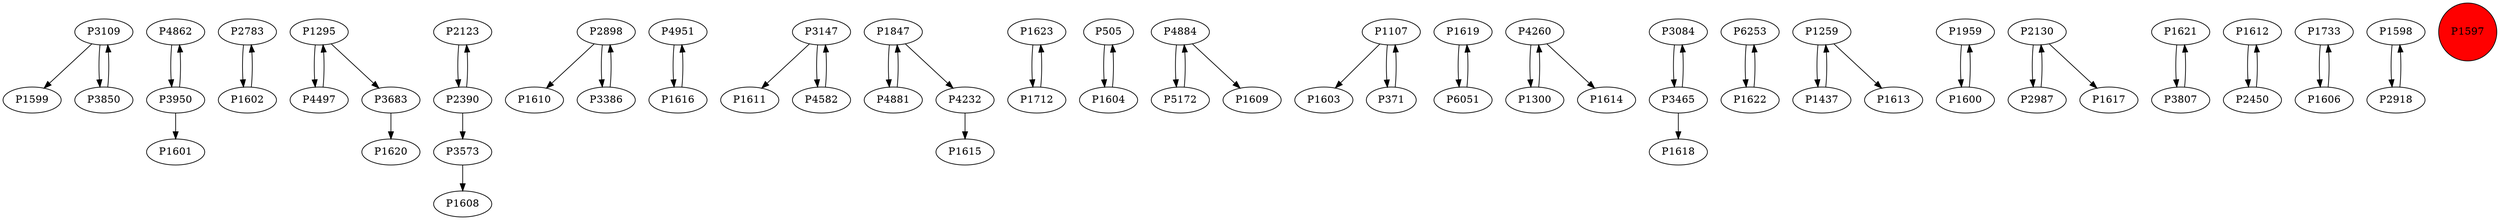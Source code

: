 digraph {
	P3109 -> P1599
	P4862 -> P3950
	P2783 -> P1602
	P3683 -> P1620
	P2123 -> P2390
	P2898 -> P1610
	P4951 -> P1616
	P3147 -> P1611
	P1847 -> P4881
	P1623 -> P1712
	P505 -> P1604
	P4884 -> P5172
	P1712 -> P1623
	P1107 -> P1603
	P1619 -> P6051
	P4260 -> P1300
	P4232 -> P1615
	P4497 -> P1295
	P3084 -> P3465
	P4582 -> P3147
	P1602 -> P2783
	P6253 -> P1622
	P2390 -> P3573
	P1616 -> P4951
	P1295 -> P4497
	P3465 -> P1618
	P4260 -> P1614
	P3147 -> P4582
	P3850 -> P3109
	P6051 -> P1619
	P4881 -> P1847
	P1259 -> P1437
	P1959 -> P1600
	P4884 -> P1609
	P3109 -> P3850
	P1295 -> P3683
	P2130 -> P2987
	P1621 -> P3807
	P3950 -> P4862
	P3465 -> P3084
	P1612 -> P2450
	P2390 -> P2123
	P2987 -> P2130
	P1600 -> P1959
	P3386 -> P2898
	P1437 -> P1259
	P5172 -> P4884
	P2898 -> P3386
	P1733 -> P1606
	P1259 -> P1613
	P1107 -> P371
	P2450 -> P1612
	P2130 -> P1617
	P1598 -> P2918
	P3807 -> P1621
	P2918 -> P1598
	P1622 -> P6253
	P1847 -> P4232
	P371 -> P1107
	P1300 -> P4260
	P1604 -> P505
	P3573 -> P1608
	P3950 -> P1601
	P1606 -> P1733
	P1597 [shape=circle]
	P1597 [style=filled]
	P1597 [fillcolor=red]
}